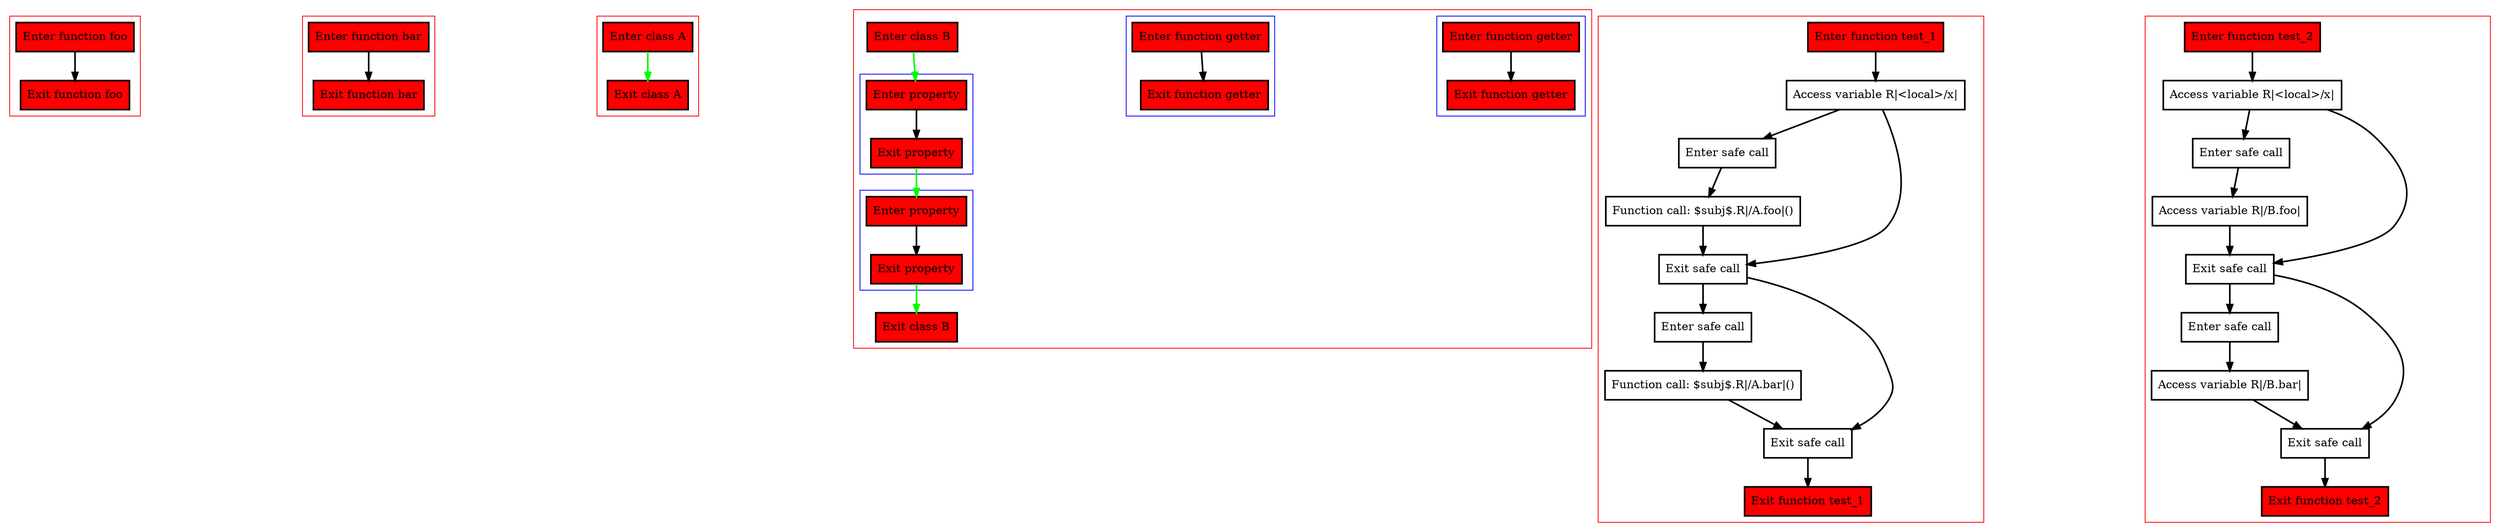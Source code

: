 digraph safeCalls_kt {
    graph [nodesep=3]
    node [shape=box penwidth=2]
    edge [penwidth=2]

    subgraph cluster_0 {
        color=red
        0 [label="Enter function foo" style="filled" fillcolor=red];
        1 [label="Exit function foo" style="filled" fillcolor=red];
    }
    0 -> {1};

    subgraph cluster_1 {
        color=red
        2 [label="Enter function bar" style="filled" fillcolor=red];
        3 [label="Exit function bar" style="filled" fillcolor=red];
    }
    2 -> {3};

    subgraph cluster_2 {
        color=red
        4 [label="Enter class A" style="filled" fillcolor=red];
        5 [label="Exit class A" style="filled" fillcolor=red];
    }
    4 -> {5} [color=green];

    subgraph cluster_3 {
        color=red
        14 [label="Enter class B" style="filled" fillcolor=red];
        subgraph cluster_4 {
            color=blue
            10 [label="Enter function getter" style="filled" fillcolor=red];
            11 [label="Exit function getter" style="filled" fillcolor=red];
        }
        subgraph cluster_5 {
            color=blue
            6 [label="Enter function getter" style="filled" fillcolor=red];
            7 [label="Exit function getter" style="filled" fillcolor=red];
        }
        subgraph cluster_6 {
            color=blue
            8 [label="Enter property" style="filled" fillcolor=red];
            9 [label="Exit property" style="filled" fillcolor=red];
        }
        subgraph cluster_7 {
            color=blue
            12 [label="Enter property" style="filled" fillcolor=red];
            13 [label="Exit property" style="filled" fillcolor=red];
        }
        15 [label="Exit class B" style="filled" fillcolor=red];
    }
    14 -> {8} [color=green];
    8 -> {9};
    9 -> {12} [color=green];
    6 -> {7};
    12 -> {13};
    13 -> {15} [color=green];
    10 -> {11};

    subgraph cluster_8 {
        color=red
        16 [label="Enter function test_1" style="filled" fillcolor=red];
        18 [label="Access variable R|<local>/x|"];
        19 [label="Enter safe call"];
        21 [label="Function call: $subj$.R|/A.foo|()"];
        20 [label="Exit safe call"];
        22 [label="Enter safe call"];
        24 [label="Function call: $subj$.R|/A.bar|()"];
        23 [label="Exit safe call"];
        17 [label="Exit function test_1" style="filled" fillcolor=red];
    }
    16 -> {18};
    18 -> {19 20};
    19 -> {21};
    20 -> {22 23};
    21 -> {20};
    22 -> {24};
    23 -> {17};
    24 -> {23};

    subgraph cluster_9 {
        color=red
        25 [label="Enter function test_2" style="filled" fillcolor=red];
        27 [label="Access variable R|<local>/x|"];
        28 [label="Enter safe call"];
        30 [label="Access variable R|/B.foo|"];
        29 [label="Exit safe call"];
        31 [label="Enter safe call"];
        33 [label="Access variable R|/B.bar|"];
        32 [label="Exit safe call"];
        26 [label="Exit function test_2" style="filled" fillcolor=red];
    }
    25 -> {27};
    27 -> {28 29};
    28 -> {30};
    29 -> {31 32};
    30 -> {29};
    31 -> {33};
    32 -> {26};
    33 -> {32};

}
